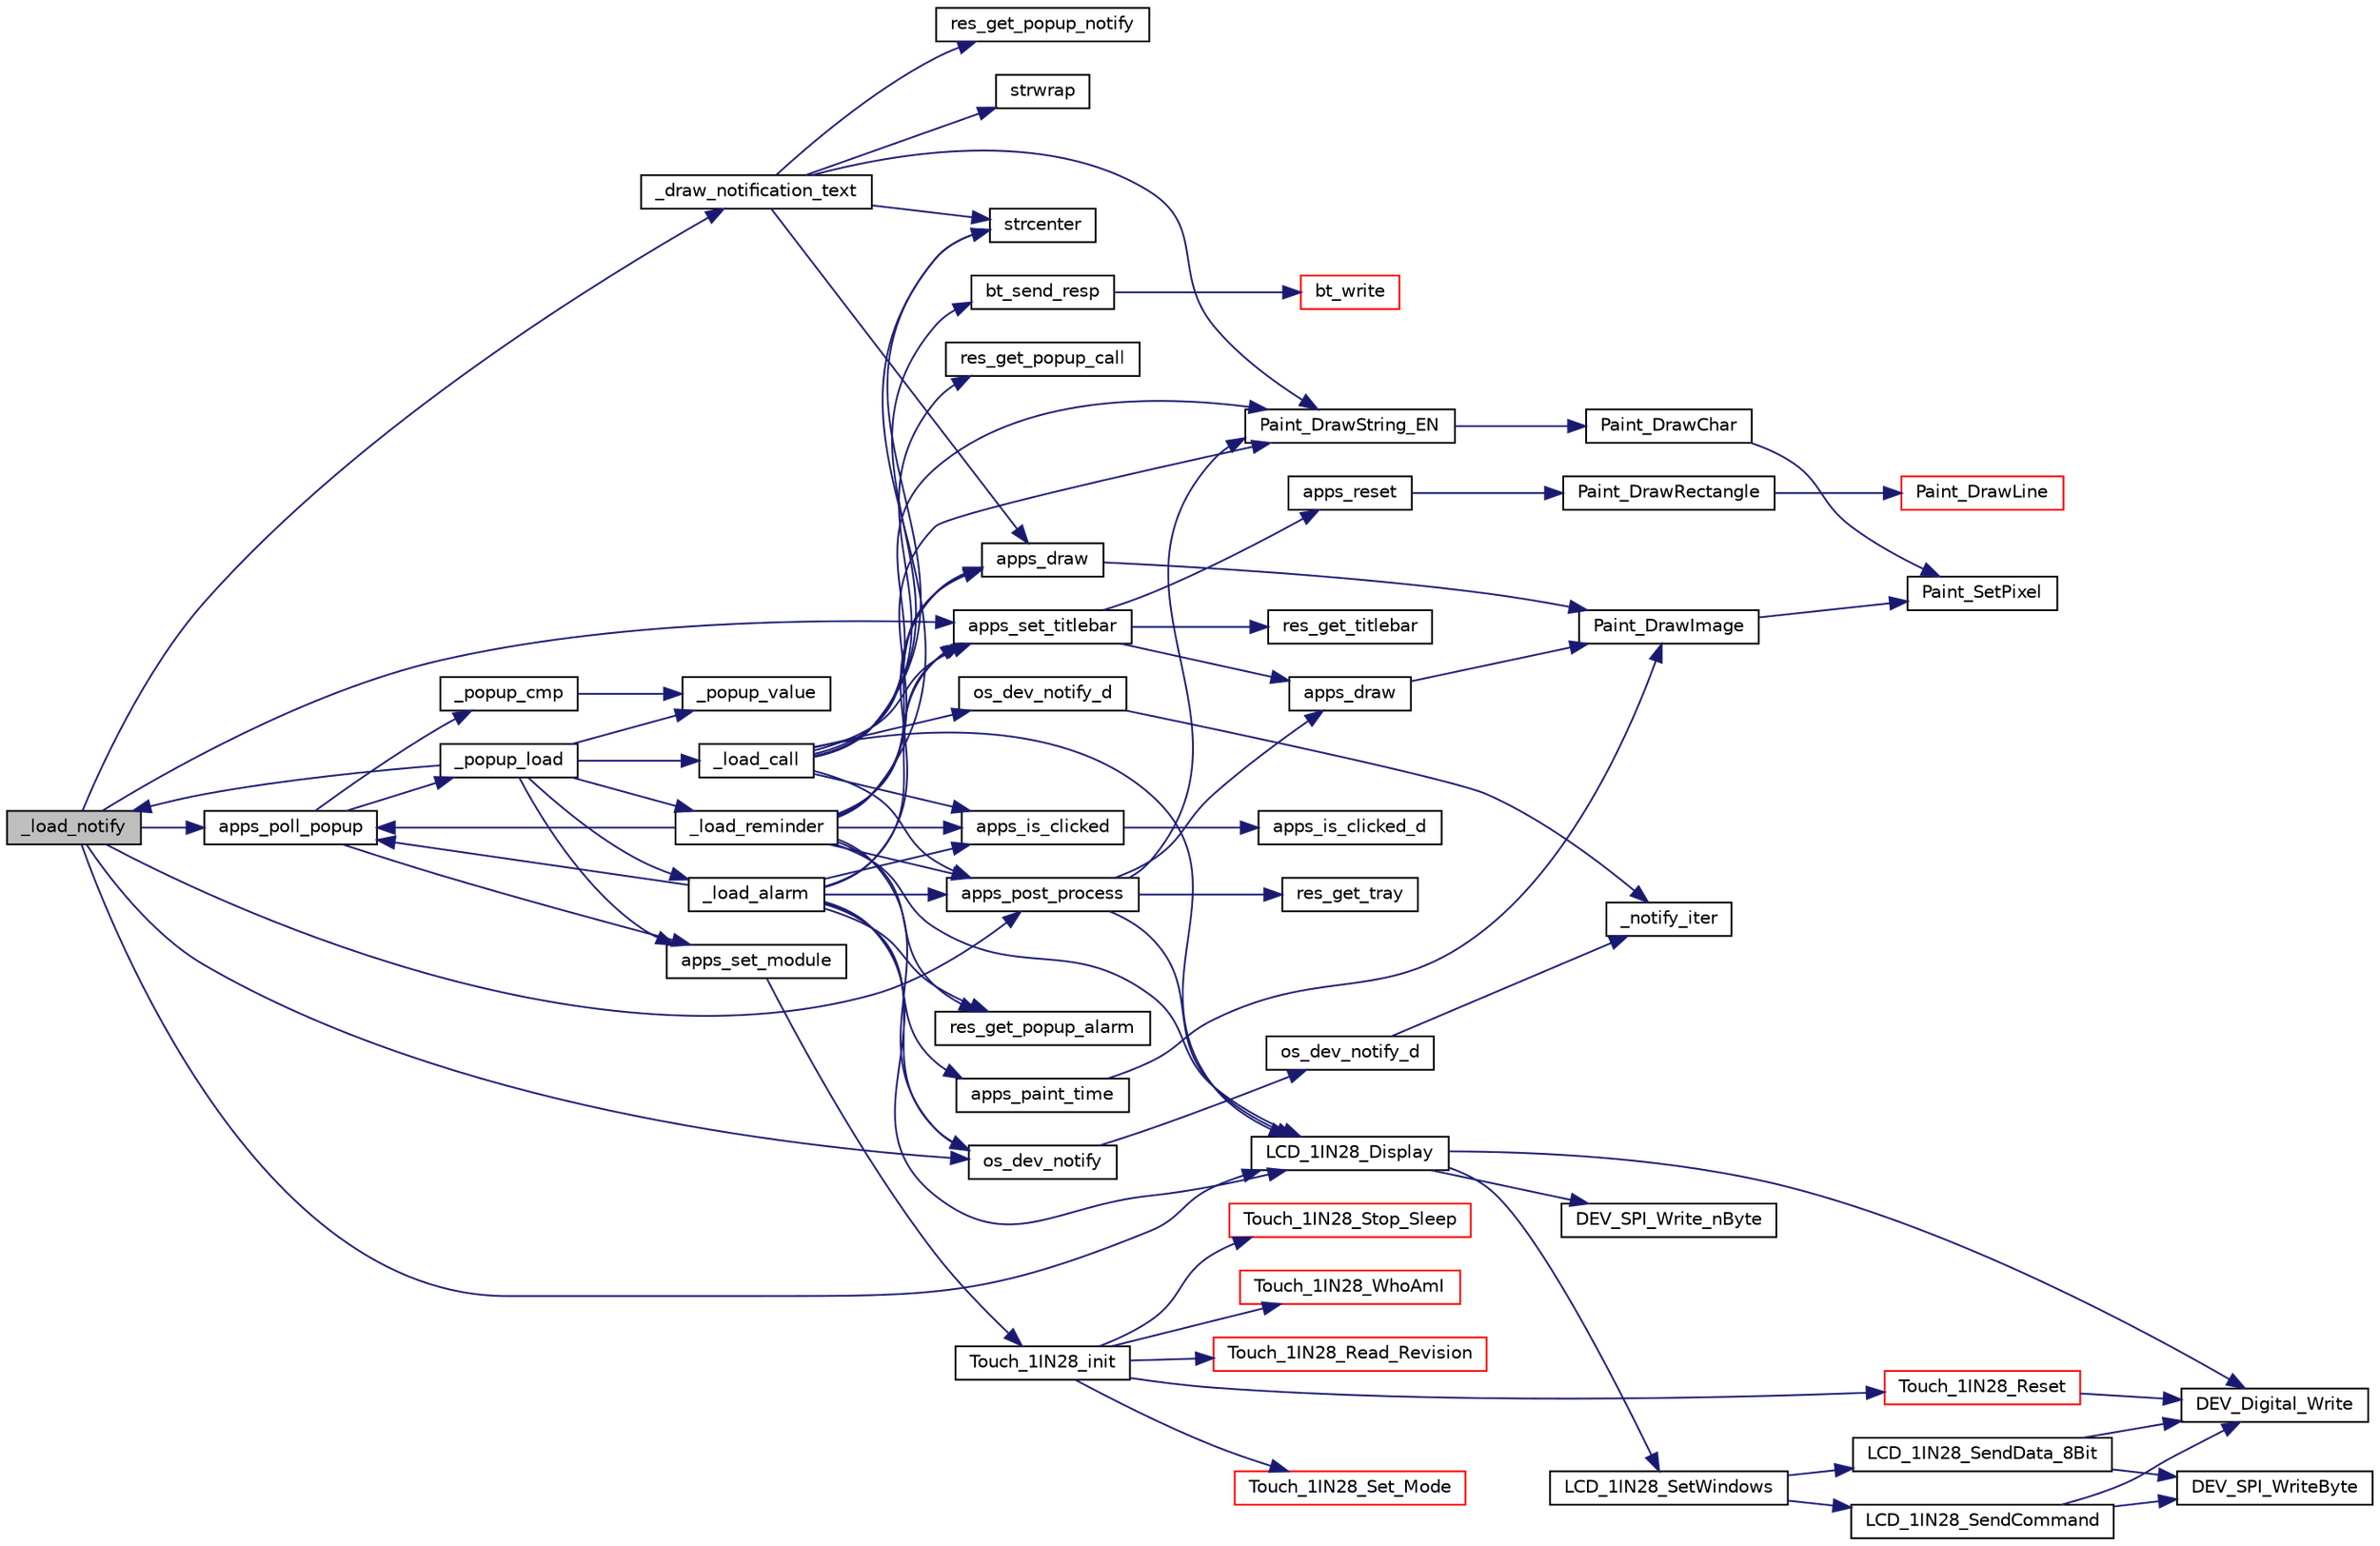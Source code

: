 digraph "_load_notify"
{
 // LATEX_PDF_SIZE
  bgcolor="transparent";
  edge [fontname="Helvetica",fontsize="10",labelfontname="Helvetica",labelfontsize="10"];
  node [fontname="Helvetica",fontsize="10",shape=record];
  rankdir="LR";
  Node1 [label="_load_notify",height=0.2,width=0.4,color="black", fillcolor="grey75", style="filled", fontcolor="black",tooltip=" "];
  Node1 -> Node2 [color="midnightblue",fontsize="10",style="solid",fontname="Helvetica"];
  Node2 [label="_draw_notification_text",height=0.2,width=0.4,color="black",URL="$popup_8c.html#a8a0cc2d67be48f6a9a0a782600d19098",tooltip=" "];
  Node2 -> Node3 [color="midnightblue",fontsize="10",style="solid",fontname="Helvetica"];
  Node3 [label="apps_draw",height=0.2,width=0.4,color="black",URL="$apps_8h.html#a7a95cc0c9891f8f50a4ce8ff57820f0a",tooltip=" "];
  Node3 -> Node4 [color="midnightblue",fontsize="10",style="solid",fontname="Helvetica"];
  Node4 [label="Paint_DrawImage",height=0.2,width=0.4,color="black",URL="$GUI__Paint_8c.html#ad0d9aff01666febe9f9436036f5e0c0c",tooltip=" "];
  Node4 -> Node5 [color="midnightblue",fontsize="10",style="solid",fontname="Helvetica"];
  Node5 [label="Paint_SetPixel",height=0.2,width=0.4,color="black",URL="$GUI__Paint_8c.html#a48f4f5f8b9b528f98d3ddb1c2e2e108f",tooltip="function: Draw Pixels parameter: Xpoint : At point X Ypoint : At point Y Color : Painted colors"];
  Node2 -> Node6 [color="midnightblue",fontsize="10",style="solid",fontname="Helvetica"];
  Node6 [label="Paint_DrawString_EN",height=0.2,width=0.4,color="black",URL="$GUI__Paint_8c.html#aa9154b1fb7a40d79798eccbc51761925",tooltip="function: Display the string parameter: Xstart ：X coordinate Ystart ：Y coordinate pString ：The first ..."];
  Node6 -> Node7 [color="midnightblue",fontsize="10",style="solid",fontname="Helvetica"];
  Node7 [label="Paint_DrawChar",height=0.2,width=0.4,color="black",URL="$GUI__Paint_8c.html#a445504f3acd814f2c2dab209e8b7e26e",tooltip="function: Show English characters parameter: Xpoint ：X coordinate Ypoint ：Y coordinate Acsii_Char ：To..."];
  Node7 -> Node5 [color="midnightblue",fontsize="10",style="solid",fontname="Helvetica"];
  Node2 -> Node8 [color="midnightblue",fontsize="10",style="solid",fontname="Helvetica"];
  Node8 [label="res_get_popup_notify",height=0.2,width=0.4,color="black",URL="$resources_8h.html#a2db2d5009288e921cfbec3541fca5fad",tooltip=" "];
  Node2 -> Node9 [color="midnightblue",fontsize="10",style="solid",fontname="Helvetica"];
  Node9 [label="strcenter",height=0.2,width=0.4,color="black",URL="$wp__common_2src_2util_8c.html#ab632a84026ec8724e293cd18c9500b5f",tooltip="Centers the given string in-place and returns it @str - string to center @str_s - length of the strin..."];
  Node2 -> Node10 [color="midnightblue",fontsize="10",style="solid",fontname="Helvetica"];
  Node10 [label="strwrap",height=0.2,width=0.4,color="black",URL="$wp__common_2src_2util_8c.html#ad58afc989224cc43ba38c48e5bde8b43",tooltip="Splits the input string into an array of substrings, considering both the line width and ' ' characte..."];
  Node1 -> Node11 [color="midnightblue",fontsize="10",style="solid",fontname="Helvetica"];
  Node11 [label="apps_poll_popup",height=0.2,width=0.4,color="black",URL="$popup_8c.html#ac7a73b284d976fb2cad1ef6a2c7a55c0",tooltip="Checks for new pop-up events."];
  Node11 -> Node12 [color="midnightblue",fontsize="10",style="solid",fontname="Helvetica"];
  Node12 [label="_popup_cmp",height=0.2,width=0.4,color="black",URL="$popup_8c.html#ada0053fdc0f26651744b5dba013a8f5a",tooltip=" "];
  Node12 -> Node13 [color="midnightblue",fontsize="10",style="solid",fontname="Helvetica"];
  Node13 [label="_popup_value",height=0.2,width=0.4,color="black",URL="$popup_8c.html#ab7ec577ff7a40958957b8b2f038c6a29",tooltip="Returns the priority of the pop-up type as an integer:"];
  Node11 -> Node14 [color="midnightblue",fontsize="10",style="solid",fontname="Helvetica"];
  Node14 [label="_popup_load",height=0.2,width=0.4,color="black",URL="$popup_8c.html#a22954eda0c75cb757cbcec2ade0404b0",tooltip=" "];
  Node14 -> Node15 [color="midnightblue",fontsize="10",style="solid",fontname="Helvetica"];
  Node15 [label="_load_alarm",height=0.2,width=0.4,color="black",URL="$popup_8c.html#a9f6f8d30fe0551215686892fb0c69551",tooltip=" "];
  Node15 -> Node3 [color="midnightblue",fontsize="10",style="solid",fontname="Helvetica"];
  Node15 -> Node16 [color="midnightblue",fontsize="10",style="solid",fontname="Helvetica"];
  Node16 [label="apps_is_clicked",height=0.2,width=0.4,color="black",URL="$apps_8h.html#a1abcbacc22cadcf3a2b3440c226db607",tooltip="Returns whether the selected area has been clicked @x_start - starting position x @y_start - starting..."];
  Node16 -> Node17 [color="midnightblue",fontsize="10",style="solid",fontname="Helvetica"];
  Node17 [label="apps_is_clicked_d",height=0.2,width=0.4,color="black",URL="$wp__apps_2src_2util_8c.html#a56bdcaf09de9faec22e4f26dd6fa6bb9",tooltip="apps_is_clicked with extra options @x - X position of the cursor @y - Y position of the cursor @x_sta..."];
  Node15 -> Node18 [color="midnightblue",fontsize="10",style="solid",fontname="Helvetica"];
  Node18 [label="apps_paint_time",height=0.2,width=0.4,color="black",URL="$apps_8h.html#aeb9a5f1ad6e54e82e33d46e47f9403e5",tooltip="UI Utilities."];
  Node18 -> Node4 [color="midnightblue",fontsize="10",style="solid",fontname="Helvetica"];
  Node15 -> Node11 [color="midnightblue",fontsize="10",style="solid",fontname="Helvetica"];
  Node15 -> Node19 [color="midnightblue",fontsize="10",style="solid",fontname="Helvetica"];
  Node19 [label="apps_post_process",height=0.2,width=0.4,color="black",URL="$apps_8h.html#a329ee8032f9cc7781b49495819051695",tooltip="Retrieves the status from various sources and draws to the buffer @is_cb - Whether this function is c..."];
  Node19 -> Node20 [color="midnightblue",fontsize="10",style="solid",fontname="Helvetica"];
  Node20 [label="apps_draw",height=0.2,width=0.4,color="black",URL="$wp__apps_2src_2util_8c.html#a7a95cc0c9891f8f50a4ce8ff57820f0a",tooltip=" "];
  Node20 -> Node4 [color="midnightblue",fontsize="10",style="solid",fontname="Helvetica"];
  Node19 -> Node21 [color="midnightblue",fontsize="10",style="solid",fontname="Helvetica"];
  Node21 [label="LCD_1IN28_Display",height=0.2,width=0.4,color="black",URL="$LCD__1in28_8c.html#a620a570daf64d54494b768ac4707392c",tooltip="function : Sends the image buffer in RAM to displays parameter:"];
  Node21 -> Node22 [color="midnightblue",fontsize="10",style="solid",fontname="Helvetica"];
  Node22 [label="DEV_Digital_Write",height=0.2,width=0.4,color="black",URL="$DEV__Config_8c.html#a115bf3186fb590c5a9fa1bbfc2f38352",tooltip="GPIO read and write."];
  Node21 -> Node23 [color="midnightblue",fontsize="10",style="solid",fontname="Helvetica"];
  Node23 [label="DEV_SPI_Write_nByte",height=0.2,width=0.4,color="black",URL="$DEV__Config_8c.html#a92c541993a71ed8ecef5826ef58d13b9",tooltip=" "];
  Node21 -> Node24 [color="midnightblue",fontsize="10",style="solid",fontname="Helvetica"];
  Node24 [label="LCD_1IN28_SetWindows",height=0.2,width=0.4,color="black",URL="$LCD__1in28_8c.html#acd05edcea026ac08a178c1b0653e223d",tooltip="function: Sets the start position and size of the display area parameter: Xstart : X direction Start ..."];
  Node24 -> Node25 [color="midnightblue",fontsize="10",style="solid",fontname="Helvetica"];
  Node25 [label="LCD_1IN28_SendCommand",height=0.2,width=0.4,color="black",URL="$LCD__1in28_8c.html#a2d4544449c2fbb5d7d30d007c4175d0e",tooltip="function : send command parameter: Reg : Command register"];
  Node25 -> Node22 [color="midnightblue",fontsize="10",style="solid",fontname="Helvetica"];
  Node25 -> Node26 [color="midnightblue",fontsize="10",style="solid",fontname="Helvetica"];
  Node26 [label="DEV_SPI_WriteByte",height=0.2,width=0.4,color="black",URL="$DEV__Config_8c.html#a81090f78e7cb924d294d518b16ce3cc3",tooltip="SPI."];
  Node24 -> Node27 [color="midnightblue",fontsize="10",style="solid",fontname="Helvetica"];
  Node27 [label="LCD_1IN28_SendData_8Bit",height=0.2,width=0.4,color="black",URL="$LCD__1in28_8c.html#a269938e6774f0acd809bb33c7d7ddc73",tooltip="function : send data parameter: Data : Write data"];
  Node27 -> Node22 [color="midnightblue",fontsize="10",style="solid",fontname="Helvetica"];
  Node27 -> Node26 [color="midnightblue",fontsize="10",style="solid",fontname="Helvetica"];
  Node19 -> Node6 [color="midnightblue",fontsize="10",style="solid",fontname="Helvetica"];
  Node19 -> Node28 [color="midnightblue",fontsize="10",style="solid",fontname="Helvetica"];
  Node28 [label="res_get_tray",height=0.2,width=0.4,color="black",URL="$resources_8h.html#a96f0bcacffc0881a1a7bd6666fa7d60f",tooltip=" "];
  Node15 -> Node29 [color="midnightblue",fontsize="10",style="solid",fontname="Helvetica"];
  Node29 [label="apps_set_titlebar",height=0.2,width=0.4,color="black",URL="$apps_8h.html#ae0e0b39421fea8ca700d22ca1a2a3eeb",tooltip=" "];
  Node29 -> Node20 [color="midnightblue",fontsize="10",style="solid",fontname="Helvetica"];
  Node29 -> Node30 [color="midnightblue",fontsize="10",style="solid",fontname="Helvetica"];
  Node30 [label="apps_reset",height=0.2,width=0.4,color="black",URL="$wp__apps_2src_2util_8c.html#a943f1471b13bd65becbf3af2c02c4a82",tooltip=" "];
  Node30 -> Node31 [color="midnightblue",fontsize="10",style="solid",fontname="Helvetica"];
  Node31 [label="Paint_DrawRectangle",height=0.2,width=0.4,color="black",URL="$GUI__Paint_8c.html#a2c2ad0a6d3dccaeeed60fd3ef44c644c",tooltip="function: Draw a rectangle parameter: Xstart ：Rectangular Starting Xpoint point coordinates Ystart ：R..."];
  Node31 -> Node32 [color="midnightblue",fontsize="10",style="solid",fontname="Helvetica"];
  Node32 [label="Paint_DrawLine",height=0.2,width=0.4,color="red",URL="$GUI__Paint_8c.html#a3f3fab298d3efaa84f39253946ce1901",tooltip="function: Draw a line of arbitrary slope parameter: Xstart ：Starting Xpoint point coordinates Ystart ..."];
  Node29 -> Node34 [color="midnightblue",fontsize="10",style="solid",fontname="Helvetica"];
  Node34 [label="res_get_titlebar",height=0.2,width=0.4,color="black",URL="$resources_8h.html#af520fc94bba7de9ec8e5b73e15039106",tooltip=" "];
  Node15 -> Node21 [color="midnightblue",fontsize="10",style="solid",fontname="Helvetica"];
  Node15 -> Node35 [color="midnightblue",fontsize="10",style="solid",fontname="Helvetica"];
  Node35 [label="os_dev_notify",height=0.2,width=0.4,color="black",URL="$dev_8h.html#af6860e394b7a752a17d4768b1b5d6660",tooltip="Create a notification effect with desired GPIOs for 360ms."];
  Node35 -> Node36 [color="midnightblue",fontsize="10",style="solid",fontname="Helvetica"];
  Node36 [label="os_dev_notify_d",height=0.2,width=0.4,color="black",URL="$dev_8c.html#a90b537677333beca80545c0282e1e370",tooltip="os_dev_notify with custom notification durations."];
  Node36 -> Node37 [color="midnightblue",fontsize="10",style="solid",fontname="Helvetica"];
  Node37 [label="_notify_iter",height=0.2,width=0.4,color="black",URL="$dev_8c.html#afc0885a283c49cd1c0fc66e7c0ba82d5",tooltip=" "];
  Node15 -> Node38 [color="midnightblue",fontsize="10",style="solid",fontname="Helvetica"];
  Node38 [label="res_get_popup_alarm",height=0.2,width=0.4,color="black",URL="$resources_8h.html#a736f0db7ca66b0ac8d5deb4b2f1a0a30",tooltip=" "];
  Node14 -> Node39 [color="midnightblue",fontsize="10",style="solid",fontname="Helvetica"];
  Node39 [label="_load_call",height=0.2,width=0.4,color="black",URL="$popup_8c.html#aa81deeb21fe66f433f5b751dc1288128",tooltip=" "];
  Node39 -> Node3 [color="midnightblue",fontsize="10",style="solid",fontname="Helvetica"];
  Node39 -> Node16 [color="midnightblue",fontsize="10",style="solid",fontname="Helvetica"];
  Node39 -> Node19 [color="midnightblue",fontsize="10",style="solid",fontname="Helvetica"];
  Node39 -> Node29 [color="midnightblue",fontsize="10",style="solid",fontname="Helvetica"];
  Node39 -> Node40 [color="midnightblue",fontsize="10",style="solid",fontname="Helvetica"];
  Node40 [label="bt_send_resp",height=0.2,width=0.4,color="black",URL="$bt_8h.html#a872c9f0d31efbb5f055d9fdc02bc3979",tooltip=" "];
  Node40 -> Node41 [color="midnightblue",fontsize="10",style="solid",fontname="Helvetica"];
  Node41 [label="bt_write",height=0.2,width=0.4,color="red",URL="$bt_8c.html#a15f1c8a00e4516cd0e35726396cfc4f6",tooltip=" "];
  Node39 -> Node21 [color="midnightblue",fontsize="10",style="solid",fontname="Helvetica"];
  Node39 -> Node43 [color="midnightblue",fontsize="10",style="solid",fontname="Helvetica"];
  Node43 [label="os_dev_notify_d",height=0.2,width=0.4,color="black",URL="$dev_8h.html#a90b537677333beca80545c0282e1e370",tooltip="os_dev_notify with custom notification durations."];
  Node43 -> Node37 [color="midnightblue",fontsize="10",style="solid",fontname="Helvetica"];
  Node39 -> Node6 [color="midnightblue",fontsize="10",style="solid",fontname="Helvetica"];
  Node39 -> Node44 [color="midnightblue",fontsize="10",style="solid",fontname="Helvetica"];
  Node44 [label="res_get_popup_call",height=0.2,width=0.4,color="black",URL="$resources_8h.html#ab75724d6569c8e937160b6825f7534b3",tooltip=" "];
  Node39 -> Node9 [color="midnightblue",fontsize="10",style="solid",fontname="Helvetica"];
  Node14 -> Node1 [color="midnightblue",fontsize="10",style="solid",fontname="Helvetica"];
  Node14 -> Node45 [color="midnightblue",fontsize="10",style="solid",fontname="Helvetica"];
  Node45 [label="_load_reminder",height=0.2,width=0.4,color="black",URL="$popup_8c.html#a70a2b254a95af4b98a85f3999bace9bf",tooltip=" "];
  Node45 -> Node3 [color="midnightblue",fontsize="10",style="solid",fontname="Helvetica"];
  Node45 -> Node16 [color="midnightblue",fontsize="10",style="solid",fontname="Helvetica"];
  Node45 -> Node11 [color="midnightblue",fontsize="10",style="solid",fontname="Helvetica"];
  Node45 -> Node19 [color="midnightblue",fontsize="10",style="solid",fontname="Helvetica"];
  Node45 -> Node29 [color="midnightblue",fontsize="10",style="solid",fontname="Helvetica"];
  Node45 -> Node21 [color="midnightblue",fontsize="10",style="solid",fontname="Helvetica"];
  Node45 -> Node35 [color="midnightblue",fontsize="10",style="solid",fontname="Helvetica"];
  Node45 -> Node6 [color="midnightblue",fontsize="10",style="solid",fontname="Helvetica"];
  Node45 -> Node38 [color="midnightblue",fontsize="10",style="solid",fontname="Helvetica"];
  Node45 -> Node9 [color="midnightblue",fontsize="10",style="solid",fontname="Helvetica"];
  Node14 -> Node13 [color="midnightblue",fontsize="10",style="solid",fontname="Helvetica"];
  Node14 -> Node46 [color="midnightblue",fontsize="10",style="solid",fontname="Helvetica"];
  Node46 [label="apps_set_module",height=0.2,width=0.4,color="black",URL="$apps_8h.html#aa913f70e04a02a5dfa81c8c91250d510",tooltip="Initializes the given module @screen_type - Type of the screen, if there is @popup_type - Type of the..."];
  Node46 -> Node47 [color="midnightblue",fontsize="10",style="solid",fontname="Helvetica"];
  Node47 [label="Touch_1IN28_init",height=0.2,width=0.4,color="black",URL="$Touch__1in28_8c.html#ae5ed301b9ca70a465a6c93d4c416fff2",tooltip="function : screen initialization 屏幕初始化 parameter:"];
  Node47 -> Node48 [color="midnightblue",fontsize="10",style="solid",fontname="Helvetica"];
  Node48 [label="Touch_1IN28_Read_Revision",height=0.2,width=0.4,color="red",URL="$Touch__1in28_8c.html#a39d6870264c2cdb37d9d1e1eac5b62ed",tooltip="function : Read software version number 读取软件版本号 parameter:"];
  Node47 -> Node50 [color="midnightblue",fontsize="10",style="solid",fontname="Helvetica"];
  Node50 [label="Touch_1IN28_Reset",height=0.2,width=0.4,color="red",URL="$Touch__1in28_8c.html#aaf34bd412ddc76154908a7f6dd43f384",tooltip="function : reset touch 复位触摸 parameter:"];
  Node50 -> Node22 [color="midnightblue",fontsize="10",style="solid",fontname="Helvetica"];
  Node47 -> Node52 [color="midnightblue",fontsize="10",style="solid",fontname="Helvetica"];
  Node52 [label="Touch_1IN28_Set_Mode",height=0.2,width=0.4,color="red",URL="$Touch__1in28_8c.html#a4451bf226143a654058b0b9831485829",tooltip="function : Set touch mode 设置触摸模式 parameter:   mode = 0 gestures mode mode = 1 point mode mode = 2 mix..."];
  Node47 -> Node54 [color="midnightblue",fontsize="10",style="solid",fontname="Helvetica"];
  Node54 [label="Touch_1IN28_Stop_Sleep",height=0.2,width=0.4,color="red",URL="$Touch__1in28_8c.html#a05931da08d4d9567eb7b2b193143ff45",tooltip="function : exit sleep mode 退出休眠模式 parameter:"];
  Node47 -> Node55 [color="midnightblue",fontsize="10",style="solid",fontname="Helvetica"];
  Node55 [label="Touch_1IN28_WhoAmI",height=0.2,width=0.4,color="red",URL="$Touch__1in28_8c.html#ae09de88d450a31f365cfd38729a9a9be",tooltip="| File : Touch_1IN28.c | Author : Waveshare team | Function : Hardware underlying interface | Info : ..."];
  Node11 -> Node46 [color="midnightblue",fontsize="10",style="solid",fontname="Helvetica"];
  Node1 -> Node19 [color="midnightblue",fontsize="10",style="solid",fontname="Helvetica"];
  Node1 -> Node29 [color="midnightblue",fontsize="10",style="solid",fontname="Helvetica"];
  Node1 -> Node21 [color="midnightblue",fontsize="10",style="solid",fontname="Helvetica"];
  Node1 -> Node35 [color="midnightblue",fontsize="10",style="solid",fontname="Helvetica"];
}

